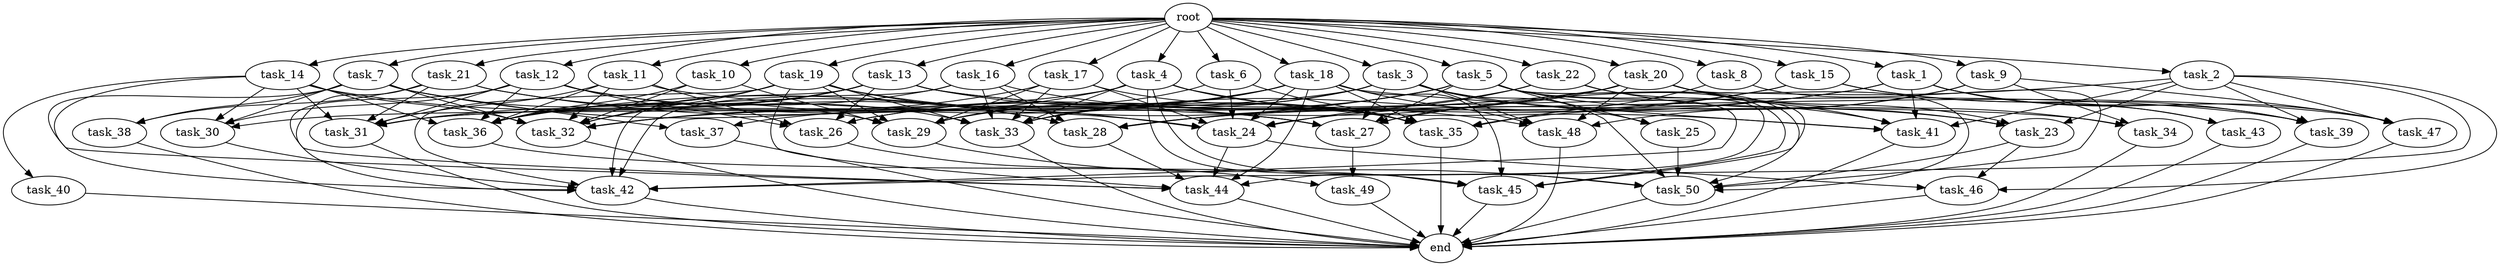 digraph G {
  root [size="0.000000e+00"];
  task_1 [size="4.996598e+09"];
  task_2 [size="5.710061e+09"];
  task_3 [size="6.317253e+09"];
  task_4 [size="4.331639e+09"];
  task_5 [size="9.987399e+09"];
  task_6 [size="2.542017e+09"];
  task_7 [size="6.520327e+09"];
  task_8 [size="2.226474e+09"];
  task_9 [size="9.972257e+09"];
  task_10 [size="3.466597e+08"];
  task_11 [size="9.427908e+09"];
  task_12 [size="6.115698e+08"];
  task_13 [size="9.507544e+09"];
  task_14 [size="9.801153e+08"];
  task_15 [size="4.121074e+09"];
  task_16 [size="7.686266e+09"];
  task_17 [size="4.315897e+09"];
  task_18 [size="9.847341e+09"];
  task_19 [size="9.710972e+09"];
  task_20 [size="5.242091e+09"];
  task_21 [size="3.628969e+09"];
  task_22 [size="3.182220e+09"];
  task_23 [size="7.246329e+08"];
  task_24 [size="7.501554e+09"];
  task_25 [size="5.334685e+09"];
  task_26 [size="3.313576e+09"];
  task_27 [size="6.153599e+09"];
  task_28 [size="9.264396e+09"];
  task_29 [size="9.513259e+09"];
  task_30 [size="1.523483e+09"];
  task_31 [size="8.950750e+09"];
  task_32 [size="3.520601e+09"];
  task_33 [size="7.638313e+09"];
  task_34 [size="1.041815e+09"];
  task_35 [size="1.932648e+07"];
  task_36 [size="3.122675e+09"];
  task_37 [size="4.270468e+09"];
  task_38 [size="3.648146e+08"];
  task_39 [size="7.311412e+09"];
  task_40 [size="7.741600e+09"];
  task_41 [size="7.474824e+09"];
  task_42 [size="7.397991e+09"];
  task_43 [size="7.904027e+09"];
  task_44 [size="1.827379e+09"];
  task_45 [size="3.895271e+09"];
  task_46 [size="6.226635e+07"];
  task_47 [size="4.188971e+09"];
  task_48 [size="1.768572e+08"];
  task_49 [size="1.039935e+09"];
  task_50 [size="2.619205e+09"];
  end [size="0.000000e+00"];

  root -> task_1 [size="1.000000e-12"];
  root -> task_2 [size="1.000000e-12"];
  root -> task_3 [size="1.000000e-12"];
  root -> task_4 [size="1.000000e-12"];
  root -> task_5 [size="1.000000e-12"];
  root -> task_6 [size="1.000000e-12"];
  root -> task_7 [size="1.000000e-12"];
  root -> task_8 [size="1.000000e-12"];
  root -> task_9 [size="1.000000e-12"];
  root -> task_10 [size="1.000000e-12"];
  root -> task_11 [size="1.000000e-12"];
  root -> task_12 [size="1.000000e-12"];
  root -> task_13 [size="1.000000e-12"];
  root -> task_14 [size="1.000000e-12"];
  root -> task_15 [size="1.000000e-12"];
  root -> task_16 [size="1.000000e-12"];
  root -> task_17 [size="1.000000e-12"];
  root -> task_18 [size="1.000000e-12"];
  root -> task_19 [size="1.000000e-12"];
  root -> task_20 [size="1.000000e-12"];
  root -> task_21 [size="1.000000e-12"];
  root -> task_22 [size="1.000000e-12"];
  task_1 -> task_24 [size="1.071651e+08"];
  task_1 -> task_28 [size="1.544066e+08"];
  task_1 -> task_39 [size="1.827853e+08"];
  task_1 -> task_41 [size="1.245804e+08"];
  task_1 -> task_43 [size="3.952014e+08"];
  task_1 -> task_47 [size="1.047243e+08"];
  task_2 -> task_23 [size="1.811582e+07"];
  task_2 -> task_27 [size="8.790856e+07"];
  task_2 -> task_39 [size="1.827853e+08"];
  task_2 -> task_41 [size="1.245804e+08"];
  task_2 -> task_42 [size="9.247489e+07"];
  task_2 -> task_46 [size="2.075545e+06"];
  task_2 -> task_47 [size="1.047243e+08"];
  task_3 -> task_23 [size="1.811582e+07"];
  task_3 -> task_25 [size="2.667342e+08"];
  task_3 -> task_26 [size="6.627151e+07"];
  task_3 -> task_27 [size="8.790856e+07"];
  task_3 -> task_31 [size="1.278679e+08"];
  task_3 -> task_33 [size="9.547891e+07"];
  task_3 -> task_48 [size="3.537144e+06"];
  task_3 -> task_50 [size="3.274006e+07"];
  task_4 -> task_30 [size="3.808708e+07"];
  task_4 -> task_32 [size="3.911779e+07"];
  task_4 -> task_33 [size="9.547891e+07"];
  task_4 -> task_35 [size="2.760926e+05"];
  task_4 -> task_41 [size="1.245804e+08"];
  task_4 -> task_45 [size="7.790542e+07"];
  task_4 -> task_50 [size="3.274006e+07"];
  task_5 -> task_25 [size="2.667342e+08"];
  task_5 -> task_26 [size="6.627151e+07"];
  task_5 -> task_27 [size="8.790856e+07"];
  task_5 -> task_29 [size="1.359037e+08"];
  task_5 -> task_36 [size="3.903344e+07"];
  task_5 -> task_41 [size="1.245804e+08"];
  task_5 -> task_42 [size="9.247489e+07"];
  task_5 -> task_44 [size="2.610541e+07"];
  task_5 -> task_45 [size="7.790542e+07"];
  task_5 -> task_50 [size="3.274006e+07"];
  task_6 -> task_24 [size="1.071651e+08"];
  task_6 -> task_29 [size="1.359037e+08"];
  task_6 -> task_35 [size="2.760926e+05"];
  task_7 -> task_24 [size="1.071651e+08"];
  task_7 -> task_29 [size="1.359037e+08"];
  task_7 -> task_30 [size="3.808708e+07"];
  task_7 -> task_32 [size="3.911779e+07"];
  task_7 -> task_37 [size="2.135234e+08"];
  task_7 -> task_38 [size="1.824073e+07"];
  task_7 -> task_42 [size="9.247489e+07"];
  task_8 -> task_35 [size="2.760926e+05"];
  task_8 -> task_50 [size="3.274006e+07"];
  task_9 -> task_34 [size="3.472718e+07"];
  task_9 -> task_35 [size="2.760926e+05"];
  task_9 -> task_47 [size="1.047243e+08"];
  task_9 -> task_48 [size="3.537144e+06"];
  task_10 -> task_29 [size="1.359037e+08"];
  task_10 -> task_32 [size="3.911779e+07"];
  task_10 -> task_36 [size="3.903344e+07"];
  task_11 -> task_26 [size="6.627151e+07"];
  task_11 -> task_31 [size="1.278679e+08"];
  task_11 -> task_32 [size="3.911779e+07"];
  task_11 -> task_36 [size="3.903344e+07"];
  task_11 -> task_39 [size="1.827853e+08"];
  task_12 -> task_26 [size="6.627151e+07"];
  task_12 -> task_27 [size="8.790856e+07"];
  task_12 -> task_30 [size="3.808708e+07"];
  task_12 -> task_31 [size="1.278679e+08"];
  task_12 -> task_33 [size="9.547891e+07"];
  task_12 -> task_36 [size="3.903344e+07"];
  task_12 -> task_42 [size="9.247489e+07"];
  task_13 -> task_26 [size="6.627151e+07"];
  task_13 -> task_31 [size="1.278679e+08"];
  task_13 -> task_32 [size="3.911779e+07"];
  task_13 -> task_34 [size="3.472718e+07"];
  task_13 -> task_35 [size="2.760926e+05"];
  task_13 -> task_36 [size="3.903344e+07"];
  task_13 -> task_42 [size="9.247489e+07"];
  task_13 -> task_47 [size="1.047243e+08"];
  task_14 -> task_28 [size="1.544066e+08"];
  task_14 -> task_30 [size="3.808708e+07"];
  task_14 -> task_31 [size="1.278679e+08"];
  task_14 -> task_32 [size="3.911779e+07"];
  task_14 -> task_36 [size="3.903344e+07"];
  task_14 -> task_40 [size="7.741600e+08"];
  task_14 -> task_44 [size="2.610541e+07"];
  task_15 -> task_28 [size="1.544066e+08"];
  task_15 -> task_33 [size="9.547891e+07"];
  task_15 -> task_39 [size="1.827853e+08"];
  task_15 -> task_43 [size="3.952014e+08"];
  task_16 -> task_28 [size="1.544066e+08"];
  task_16 -> task_33 [size="9.547891e+07"];
  task_16 -> task_36 [size="3.903344e+07"];
  task_16 -> task_42 [size="9.247489e+07"];
  task_16 -> task_48 [size="3.537144e+06"];
  task_17 -> task_24 [size="1.071651e+08"];
  task_17 -> task_29 [size="1.359037e+08"];
  task_17 -> task_32 [size="3.911779e+07"];
  task_17 -> task_33 [size="9.547891e+07"];
  task_17 -> task_35 [size="2.760926e+05"];
  task_18 -> task_24 [size="1.071651e+08"];
  task_18 -> task_29 [size="1.359037e+08"];
  task_18 -> task_32 [size="3.911779e+07"];
  task_18 -> task_33 [size="9.547891e+07"];
  task_18 -> task_35 [size="2.760926e+05"];
  task_18 -> task_41 [size="1.245804e+08"];
  task_18 -> task_44 [size="2.610541e+07"];
  task_18 -> task_45 [size="7.790542e+07"];
  task_18 -> task_48 [size="3.537144e+06"];
  task_19 -> task_24 [size="1.071651e+08"];
  task_19 -> task_27 [size="8.790856e+07"];
  task_19 -> task_29 [size="1.359037e+08"];
  task_19 -> task_32 [size="3.911779e+07"];
  task_19 -> task_33 [size="9.547891e+07"];
  task_19 -> task_36 [size="3.903344e+07"];
  task_19 -> task_42 [size="9.247489e+07"];
  task_19 -> task_44 [size="2.610541e+07"];
  task_20 -> task_23 [size="1.811582e+07"];
  task_20 -> task_27 [size="8.790856e+07"];
  task_20 -> task_31 [size="1.278679e+08"];
  task_20 -> task_34 [size="3.472718e+07"];
  task_20 -> task_37 [size="2.135234e+08"];
  task_20 -> task_41 [size="1.245804e+08"];
  task_20 -> task_48 [size="3.537144e+06"];
  task_20 -> task_50 [size="3.274006e+07"];
  task_21 -> task_27 [size="8.790856e+07"];
  task_21 -> task_28 [size="1.544066e+08"];
  task_21 -> task_31 [size="1.278679e+08"];
  task_21 -> task_38 [size="1.824073e+07"];
  task_21 -> task_44 [size="2.610541e+07"];
  task_22 -> task_23 [size="1.811582e+07"];
  task_22 -> task_24 [size="1.071651e+08"];
  task_22 -> task_28 [size="1.544066e+08"];
  task_22 -> task_45 [size="7.790542e+07"];
  task_23 -> task_46 [size="2.075545e+06"];
  task_23 -> task_50 [size="3.274006e+07"];
  task_24 -> task_44 [size="2.610541e+07"];
  task_24 -> task_46 [size="2.075545e+06"];
  task_25 -> task_50 [size="3.274006e+07"];
  task_26 -> task_49 [size="5.199674e+07"];
  task_27 -> task_49 [size="5.199674e+07"];
  task_28 -> task_44 [size="2.610541e+07"];
  task_29 -> task_50 [size="3.274006e+07"];
  task_30 -> task_42 [size="9.247489e+07"];
  task_31 -> end [size="1.000000e-12"];
  task_32 -> end [size="1.000000e-12"];
  task_33 -> end [size="1.000000e-12"];
  task_34 -> end [size="1.000000e-12"];
  task_35 -> end [size="1.000000e-12"];
  task_36 -> task_45 [size="7.790542e+07"];
  task_37 -> end [size="1.000000e-12"];
  task_38 -> end [size="1.000000e-12"];
  task_39 -> end [size="1.000000e-12"];
  task_40 -> end [size="1.000000e-12"];
  task_41 -> end [size="1.000000e-12"];
  task_42 -> end [size="1.000000e-12"];
  task_43 -> end [size="1.000000e-12"];
  task_44 -> end [size="1.000000e-12"];
  task_45 -> end [size="1.000000e-12"];
  task_46 -> end [size="1.000000e-12"];
  task_47 -> end [size="1.000000e-12"];
  task_48 -> end [size="1.000000e-12"];
  task_49 -> end [size="1.000000e-12"];
  task_50 -> end [size="1.000000e-12"];
}
